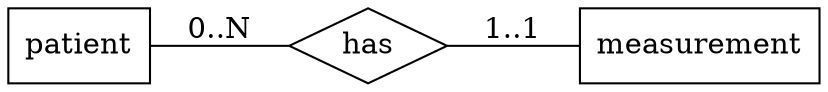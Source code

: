 

digraph
{
    rankdir=LR

    patient [shape="rectangle"]
    measurement [shape="rectangle"]
    has [shape="diamond"]

    patient -> has [label="0..N" dir="none"]
    has -> measurement [label="1..1" dir="none"]
}


